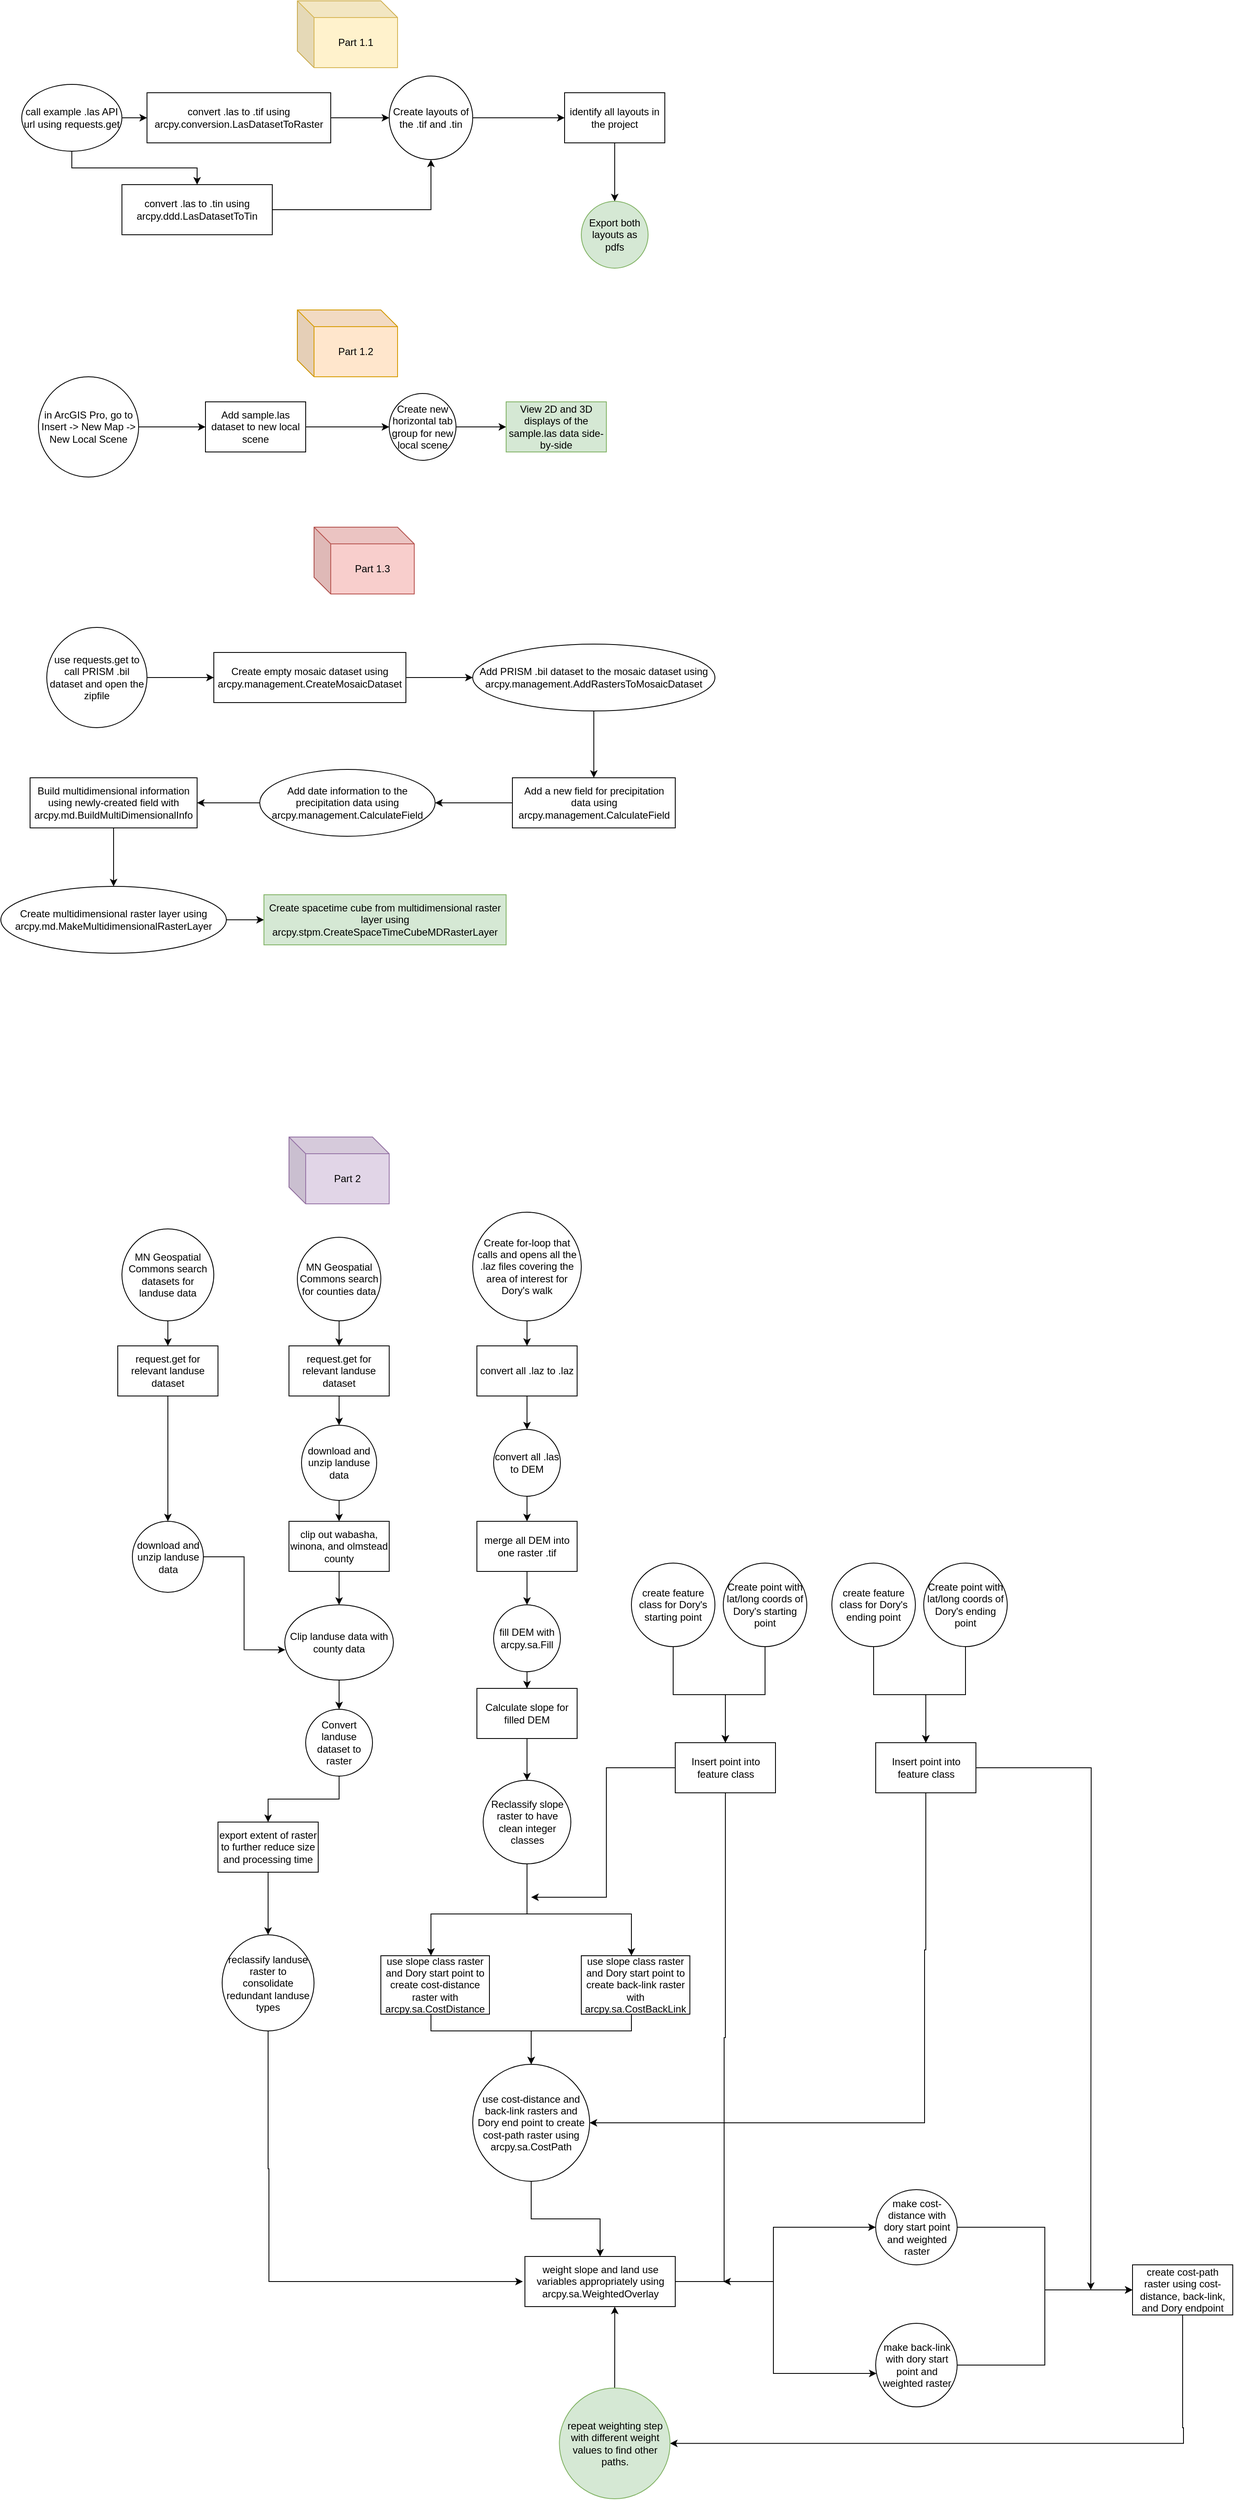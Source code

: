 <mxfile version="22.1.0" type="github" pages="2">
  <diagram name="Page-1" id="OQd8S_JE7XS42at6qyB3">
    <mxGraphModel dx="3696" dy="1620" grid="1" gridSize="10" guides="1" tooltips="1" connect="1" arrows="1" fold="1" page="1" pageScale="1" pageWidth="850" pageHeight="1100" math="0" shadow="0">
      <root>
        <mxCell id="0" />
        <mxCell id="1" parent="0" />
        <mxCell id="5CeKLcT-XpHNVdCLp_hz-1" value="Part 1.1" style="shape=cube;whiteSpace=wrap;html=1;boundedLbl=1;backgroundOutline=1;darkOpacity=0.05;darkOpacity2=0.1;fillColor=#fff2cc;strokeColor=#d6b656;" vertex="1" parent="1">
          <mxGeometry x="340" y="10" width="120" height="80" as="geometry" />
        </mxCell>
        <mxCell id="5CeKLcT-XpHNVdCLp_hz-4" value="" style="edgeStyle=orthogonalEdgeStyle;rounded=0;orthogonalLoop=1;jettySize=auto;html=1;" edge="1" parent="1" source="5CeKLcT-XpHNVdCLp_hz-2" target="5CeKLcT-XpHNVdCLp_hz-3">
          <mxGeometry relative="1" as="geometry" />
        </mxCell>
        <mxCell id="5CeKLcT-XpHNVdCLp_hz-6" value="" style="edgeStyle=orthogonalEdgeStyle;rounded=0;orthogonalLoop=1;jettySize=auto;html=1;" edge="1" parent="1" source="5CeKLcT-XpHNVdCLp_hz-2" target="5CeKLcT-XpHNVdCLp_hz-5">
          <mxGeometry relative="1" as="geometry" />
        </mxCell>
        <mxCell id="5CeKLcT-XpHNVdCLp_hz-2" value="call example .las API url using requests.get" style="ellipse;whiteSpace=wrap;html=1;" vertex="1" parent="1">
          <mxGeometry x="10" y="110" width="120" height="80" as="geometry" />
        </mxCell>
        <mxCell id="5CeKLcT-XpHNVdCLp_hz-8" value="" style="edgeStyle=orthogonalEdgeStyle;rounded=0;orthogonalLoop=1;jettySize=auto;html=1;" edge="1" parent="1" source="5CeKLcT-XpHNVdCLp_hz-3" target="5CeKLcT-XpHNVdCLp_hz-7">
          <mxGeometry relative="1" as="geometry" />
        </mxCell>
        <mxCell id="5CeKLcT-XpHNVdCLp_hz-3" value="convert .las to .tif using arcpy.conversion.LasDatasetToRaster" style="whiteSpace=wrap;html=1;" vertex="1" parent="1">
          <mxGeometry x="160" y="120" width="220" height="60" as="geometry" />
        </mxCell>
        <mxCell id="5CeKLcT-XpHNVdCLp_hz-10" value="" style="edgeStyle=orthogonalEdgeStyle;rounded=0;orthogonalLoop=1;jettySize=auto;html=1;entryX=0.5;entryY=1;entryDx=0;entryDy=0;" edge="1" parent="1" source="5CeKLcT-XpHNVdCLp_hz-5" target="5CeKLcT-XpHNVdCLp_hz-7">
          <mxGeometry relative="1" as="geometry" />
        </mxCell>
        <mxCell id="5CeKLcT-XpHNVdCLp_hz-5" value="convert .las to .tin using arcpy.ddd.LasDatasetToTin" style="whiteSpace=wrap;html=1;" vertex="1" parent="1">
          <mxGeometry x="130" y="230" width="180" height="60" as="geometry" />
        </mxCell>
        <mxCell id="5CeKLcT-XpHNVdCLp_hz-12" value="" style="edgeStyle=orthogonalEdgeStyle;rounded=0;orthogonalLoop=1;jettySize=auto;html=1;" edge="1" parent="1" source="5CeKLcT-XpHNVdCLp_hz-7" target="5CeKLcT-XpHNVdCLp_hz-11">
          <mxGeometry relative="1" as="geometry" />
        </mxCell>
        <mxCell id="5CeKLcT-XpHNVdCLp_hz-7" value="Create layouts of the .tif and .tin" style="ellipse;whiteSpace=wrap;html=1;" vertex="1" parent="1">
          <mxGeometry x="450" y="100" width="100" height="100" as="geometry" />
        </mxCell>
        <mxCell id="5CeKLcT-XpHNVdCLp_hz-14" value="" style="edgeStyle=orthogonalEdgeStyle;rounded=0;orthogonalLoop=1;jettySize=auto;html=1;" edge="1" parent="1" source="5CeKLcT-XpHNVdCLp_hz-11" target="5CeKLcT-XpHNVdCLp_hz-13">
          <mxGeometry relative="1" as="geometry" />
        </mxCell>
        <mxCell id="5CeKLcT-XpHNVdCLp_hz-11" value="identify all layouts in the project" style="whiteSpace=wrap;html=1;" vertex="1" parent="1">
          <mxGeometry x="660" y="120" width="120" height="60" as="geometry" />
        </mxCell>
        <mxCell id="5CeKLcT-XpHNVdCLp_hz-13" value="Export both layouts as pdfs" style="ellipse;whiteSpace=wrap;html=1;fillColor=#d5e8d4;strokeColor=#82b366;" vertex="1" parent="1">
          <mxGeometry x="680" y="250" width="80" height="80" as="geometry" />
        </mxCell>
        <mxCell id="5CeKLcT-XpHNVdCLp_hz-15" value="Part 1.2" style="shape=cube;whiteSpace=wrap;html=1;boundedLbl=1;backgroundOutline=1;darkOpacity=0.05;darkOpacity2=0.1;fillColor=#ffe6cc;strokeColor=#d79b00;" vertex="1" parent="1">
          <mxGeometry x="340" y="380" width="120" height="80" as="geometry" />
        </mxCell>
        <mxCell id="5CeKLcT-XpHNVdCLp_hz-18" value="" style="edgeStyle=orthogonalEdgeStyle;rounded=0;orthogonalLoop=1;jettySize=auto;html=1;" edge="1" parent="1" source="5CeKLcT-XpHNVdCLp_hz-16" target="5CeKLcT-XpHNVdCLp_hz-17">
          <mxGeometry relative="1" as="geometry" />
        </mxCell>
        <mxCell id="5CeKLcT-XpHNVdCLp_hz-16" value="in ArcGIS Pro, go to Insert -&amp;gt; New Map -&amp;gt; New Local Scene" style="ellipse;whiteSpace=wrap;html=1;aspect=fixed;" vertex="1" parent="1">
          <mxGeometry x="30" y="460" width="120" height="120" as="geometry" />
        </mxCell>
        <mxCell id="5CeKLcT-XpHNVdCLp_hz-20" value="" style="edgeStyle=orthogonalEdgeStyle;rounded=0;orthogonalLoop=1;jettySize=auto;html=1;" edge="1" parent="1" source="5CeKLcT-XpHNVdCLp_hz-17" target="5CeKLcT-XpHNVdCLp_hz-19">
          <mxGeometry relative="1" as="geometry" />
        </mxCell>
        <mxCell id="5CeKLcT-XpHNVdCLp_hz-17" value="Add sample.las dataset to new local scene" style="whiteSpace=wrap;html=1;" vertex="1" parent="1">
          <mxGeometry x="230" y="490" width="120" height="60" as="geometry" />
        </mxCell>
        <mxCell id="5CeKLcT-XpHNVdCLp_hz-22" value="" style="edgeStyle=orthogonalEdgeStyle;rounded=0;orthogonalLoop=1;jettySize=auto;html=1;" edge="1" parent="1" source="5CeKLcT-XpHNVdCLp_hz-19" target="5CeKLcT-XpHNVdCLp_hz-21">
          <mxGeometry relative="1" as="geometry" />
        </mxCell>
        <mxCell id="5CeKLcT-XpHNVdCLp_hz-19" value="Create new horizontal tab group for new local scene" style="ellipse;whiteSpace=wrap;html=1;" vertex="1" parent="1">
          <mxGeometry x="450" y="480" width="80" height="80" as="geometry" />
        </mxCell>
        <mxCell id="5CeKLcT-XpHNVdCLp_hz-21" value="View 2D and 3D displays of the sample.las data side-by-side" style="whiteSpace=wrap;html=1;fillColor=#d5e8d4;strokeColor=#82b366;" vertex="1" parent="1">
          <mxGeometry x="590" y="490" width="120" height="60" as="geometry" />
        </mxCell>
        <mxCell id="5CeKLcT-XpHNVdCLp_hz-23" value="Part 1.3" style="shape=cube;whiteSpace=wrap;html=1;boundedLbl=1;backgroundOutline=1;darkOpacity=0.05;darkOpacity2=0.1;fillColor=#f8cecc;strokeColor=#b85450;" vertex="1" parent="1">
          <mxGeometry x="360" y="640" width="120" height="80" as="geometry" />
        </mxCell>
        <mxCell id="5CeKLcT-XpHNVdCLp_hz-26" value="" style="edgeStyle=orthogonalEdgeStyle;rounded=0;orthogonalLoop=1;jettySize=auto;html=1;" edge="1" parent="1" source="5CeKLcT-XpHNVdCLp_hz-24" target="5CeKLcT-XpHNVdCLp_hz-25">
          <mxGeometry relative="1" as="geometry" />
        </mxCell>
        <mxCell id="5CeKLcT-XpHNVdCLp_hz-24" value="use requests.get to call PRISM .bil dataset and open the zipfile" style="ellipse;whiteSpace=wrap;html=1;aspect=fixed;" vertex="1" parent="1">
          <mxGeometry x="40" y="760" width="120" height="120" as="geometry" />
        </mxCell>
        <mxCell id="5CeKLcT-XpHNVdCLp_hz-28" value="" style="edgeStyle=orthogonalEdgeStyle;rounded=0;orthogonalLoop=1;jettySize=auto;html=1;" edge="1" parent="1" source="5CeKLcT-XpHNVdCLp_hz-25" target="5CeKLcT-XpHNVdCLp_hz-27">
          <mxGeometry relative="1" as="geometry" />
        </mxCell>
        <mxCell id="5CeKLcT-XpHNVdCLp_hz-25" value="Create empty mosaic dataset using arcpy.management.CreateMosaicDataset" style="whiteSpace=wrap;html=1;" vertex="1" parent="1">
          <mxGeometry x="240" y="790" width="230" height="60" as="geometry" />
        </mxCell>
        <mxCell id="5CeKLcT-XpHNVdCLp_hz-30" value="" style="edgeStyle=orthogonalEdgeStyle;rounded=0;orthogonalLoop=1;jettySize=auto;html=1;" edge="1" parent="1" source="5CeKLcT-XpHNVdCLp_hz-27">
          <mxGeometry relative="1" as="geometry">
            <mxPoint x="695" y="940" as="targetPoint" />
          </mxGeometry>
        </mxCell>
        <mxCell id="5CeKLcT-XpHNVdCLp_hz-27" value="Add PRISM .bil dataset to the mosaic dataset using arcpy.management.AddRastersToMosaicDataset" style="ellipse;whiteSpace=wrap;html=1;" vertex="1" parent="1">
          <mxGeometry x="550" y="780" width="290" height="80" as="geometry" />
        </mxCell>
        <mxCell id="5CeKLcT-XpHNVdCLp_hz-33" value="" style="edgeStyle=orthogonalEdgeStyle;rounded=0;orthogonalLoop=1;jettySize=auto;html=1;" edge="1" parent="1" source="5CeKLcT-XpHNVdCLp_hz-31" target="5CeKLcT-XpHNVdCLp_hz-32">
          <mxGeometry relative="1" as="geometry" />
        </mxCell>
        <mxCell id="5CeKLcT-XpHNVdCLp_hz-31" value="Add a new field for precipitation data using arcpy.management.CalculateField" style="rounded=0;whiteSpace=wrap;html=1;" vertex="1" parent="1">
          <mxGeometry x="597.5" y="940" width="195" height="60" as="geometry" />
        </mxCell>
        <mxCell id="5CeKLcT-XpHNVdCLp_hz-35" value="" style="edgeStyle=orthogonalEdgeStyle;rounded=0;orthogonalLoop=1;jettySize=auto;html=1;" edge="1" parent="1" source="5CeKLcT-XpHNVdCLp_hz-32" target="5CeKLcT-XpHNVdCLp_hz-34">
          <mxGeometry relative="1" as="geometry" />
        </mxCell>
        <mxCell id="5CeKLcT-XpHNVdCLp_hz-32" value="Add date information to the precipitation data using arcpy.management.CalculateField" style="ellipse;whiteSpace=wrap;html=1;rounded=0;" vertex="1" parent="1">
          <mxGeometry x="295" y="930" width="210" height="80" as="geometry" />
        </mxCell>
        <mxCell id="5CeKLcT-XpHNVdCLp_hz-37" value="" style="edgeStyle=orthogonalEdgeStyle;rounded=0;orthogonalLoop=1;jettySize=auto;html=1;" edge="1" parent="1" source="5CeKLcT-XpHNVdCLp_hz-34" target="5CeKLcT-XpHNVdCLp_hz-36">
          <mxGeometry relative="1" as="geometry" />
        </mxCell>
        <mxCell id="5CeKLcT-XpHNVdCLp_hz-34" value="Build multidimensional information using newly-created field with arcpy.md.BuildMultiDimensionalInfo" style="whiteSpace=wrap;html=1;rounded=0;" vertex="1" parent="1">
          <mxGeometry x="20" y="940" width="200" height="60" as="geometry" />
        </mxCell>
        <mxCell id="5CeKLcT-XpHNVdCLp_hz-39" value="" style="edgeStyle=orthogonalEdgeStyle;rounded=0;orthogonalLoop=1;jettySize=auto;html=1;" edge="1" parent="1" source="5CeKLcT-XpHNVdCLp_hz-36" target="5CeKLcT-XpHNVdCLp_hz-38">
          <mxGeometry relative="1" as="geometry" />
        </mxCell>
        <mxCell id="5CeKLcT-XpHNVdCLp_hz-36" value="Create multidimensional raster layer using arcpy.md.MakeMultidimensionalRasterLayer" style="ellipse;whiteSpace=wrap;html=1;rounded=0;" vertex="1" parent="1">
          <mxGeometry x="-15" y="1070" width="270" height="80" as="geometry" />
        </mxCell>
        <mxCell id="5CeKLcT-XpHNVdCLp_hz-38" value="Create spacetime cube from multidimensional raster layer using arcpy.stpm.CreateSpaceTimeCubeMDRasterLayer" style="whiteSpace=wrap;html=1;rounded=0;fillColor=#d5e8d4;strokeColor=#82b366;" vertex="1" parent="1">
          <mxGeometry x="300" y="1080" width="290" height="60" as="geometry" />
        </mxCell>
        <mxCell id="5CeKLcT-XpHNVdCLp_hz-40" value="Part 2" style="shape=cube;whiteSpace=wrap;html=1;boundedLbl=1;backgroundOutline=1;darkOpacity=0.05;darkOpacity2=0.1;fillColor=#e1d5e7;strokeColor=#9673a6;" vertex="1" parent="1">
          <mxGeometry x="330" y="1370" width="120" height="80" as="geometry" />
        </mxCell>
        <mxCell id="5CeKLcT-XpHNVdCLp_hz-43" value="" style="edgeStyle=orthogonalEdgeStyle;rounded=0;orthogonalLoop=1;jettySize=auto;html=1;" edge="1" parent="1" source="5CeKLcT-XpHNVdCLp_hz-41" target="5CeKLcT-XpHNVdCLp_hz-42">
          <mxGeometry relative="1" as="geometry" />
        </mxCell>
        <mxCell id="5CeKLcT-XpHNVdCLp_hz-41" value="MN Geospatial Commons search datasets for landuse data" style="ellipse;whiteSpace=wrap;html=1;aspect=fixed;" vertex="1" parent="1">
          <mxGeometry x="130" y="1480" width="110" height="110" as="geometry" />
        </mxCell>
        <mxCell id="5CeKLcT-XpHNVdCLp_hz-45" value="" style="edgeStyle=orthogonalEdgeStyle;rounded=0;orthogonalLoop=1;jettySize=auto;html=1;" edge="1" parent="1" source="5CeKLcT-XpHNVdCLp_hz-42" target="5CeKLcT-XpHNVdCLp_hz-44">
          <mxGeometry relative="1" as="geometry" />
        </mxCell>
        <mxCell id="5CeKLcT-XpHNVdCLp_hz-42" value="request.get for relevant landuse dataset" style="whiteSpace=wrap;html=1;" vertex="1" parent="1">
          <mxGeometry x="125" y="1620" width="120" height="60" as="geometry" />
        </mxCell>
        <mxCell id="5CeKLcT-XpHNVdCLp_hz-44" value="download and unzip landuse data" style="ellipse;whiteSpace=wrap;html=1;" vertex="1" parent="1">
          <mxGeometry x="142.5" y="1830" width="85" height="85" as="geometry" />
        </mxCell>
        <mxCell id="5CeKLcT-XpHNVdCLp_hz-48" value="" style="edgeStyle=orthogonalEdgeStyle;rounded=0;orthogonalLoop=1;jettySize=auto;html=1;" edge="1" parent="1" source="5CeKLcT-XpHNVdCLp_hz-46" target="5CeKLcT-XpHNVdCLp_hz-47">
          <mxGeometry relative="1" as="geometry" />
        </mxCell>
        <mxCell id="5CeKLcT-XpHNVdCLp_hz-46" value="MN Geospatial Commons search for counties data" style="ellipse;whiteSpace=wrap;html=1;aspect=fixed;" vertex="1" parent="1">
          <mxGeometry x="340" y="1490" width="100" height="100" as="geometry" />
        </mxCell>
        <mxCell id="5CeKLcT-XpHNVdCLp_hz-50" value="" style="edgeStyle=orthogonalEdgeStyle;rounded=0;orthogonalLoop=1;jettySize=auto;html=1;" edge="1" parent="1" source="5CeKLcT-XpHNVdCLp_hz-47" target="5CeKLcT-XpHNVdCLp_hz-49">
          <mxGeometry relative="1" as="geometry" />
        </mxCell>
        <mxCell id="5CeKLcT-XpHNVdCLp_hz-47" value="request.get for relevant landuse dataset" style="whiteSpace=wrap;html=1;" vertex="1" parent="1">
          <mxGeometry x="330" y="1620" width="120" height="60" as="geometry" />
        </mxCell>
        <mxCell id="5CeKLcT-XpHNVdCLp_hz-52" value="" style="edgeStyle=orthogonalEdgeStyle;rounded=0;orthogonalLoop=1;jettySize=auto;html=1;" edge="1" parent="1" source="5CeKLcT-XpHNVdCLp_hz-49" target="5CeKLcT-XpHNVdCLp_hz-51">
          <mxGeometry relative="1" as="geometry" />
        </mxCell>
        <mxCell id="5CeKLcT-XpHNVdCLp_hz-49" value="download and unzip landuse data" style="ellipse;whiteSpace=wrap;html=1;" vertex="1" parent="1">
          <mxGeometry x="345" y="1715" width="90" height="90" as="geometry" />
        </mxCell>
        <mxCell id="5CeKLcT-XpHNVdCLp_hz-56" value="" style="edgeStyle=orthogonalEdgeStyle;rounded=0;orthogonalLoop=1;jettySize=auto;html=1;" edge="1" parent="1" source="5CeKLcT-XpHNVdCLp_hz-51" target="5CeKLcT-XpHNVdCLp_hz-55">
          <mxGeometry relative="1" as="geometry" />
        </mxCell>
        <mxCell id="5CeKLcT-XpHNVdCLp_hz-51" value="clip out wabasha, winona, and olmstead county" style="whiteSpace=wrap;html=1;" vertex="1" parent="1">
          <mxGeometry x="330" y="1830" width="120" height="60" as="geometry" />
        </mxCell>
        <mxCell id="5CeKLcT-XpHNVdCLp_hz-99" value="" style="edgeStyle=orthogonalEdgeStyle;rounded=0;orthogonalLoop=1;jettySize=auto;html=1;" edge="1" parent="1" source="5CeKLcT-XpHNVdCLp_hz-55" target="5CeKLcT-XpHNVdCLp_hz-98">
          <mxGeometry relative="1" as="geometry" />
        </mxCell>
        <mxCell id="5CeKLcT-XpHNVdCLp_hz-55" value="Clip landuse data with county data" style="ellipse;whiteSpace=wrap;html=1;" vertex="1" parent="1">
          <mxGeometry x="325" y="1930" width="130" height="90" as="geometry" />
        </mxCell>
        <mxCell id="5CeKLcT-XpHNVdCLp_hz-57" style="edgeStyle=orthogonalEdgeStyle;rounded=0;orthogonalLoop=1;jettySize=auto;html=1;entryX=0.005;entryY=0.598;entryDx=0;entryDy=0;entryPerimeter=0;" edge="1" parent="1" source="5CeKLcT-XpHNVdCLp_hz-44" target="5CeKLcT-XpHNVdCLp_hz-55">
          <mxGeometry relative="1" as="geometry" />
        </mxCell>
        <mxCell id="5CeKLcT-XpHNVdCLp_hz-60" value="" style="edgeStyle=orthogonalEdgeStyle;rounded=0;orthogonalLoop=1;jettySize=auto;html=1;" edge="1" parent="1" source="5CeKLcT-XpHNVdCLp_hz-58" target="5CeKLcT-XpHNVdCLp_hz-59">
          <mxGeometry relative="1" as="geometry" />
        </mxCell>
        <mxCell id="5CeKLcT-XpHNVdCLp_hz-58" value="Create for-loop that calls and opens all the .laz files covering the area of interest for Dory&#39;s walk" style="ellipse;whiteSpace=wrap;html=1;aspect=fixed;" vertex="1" parent="1">
          <mxGeometry x="550" y="1460" width="130" height="130" as="geometry" />
        </mxCell>
        <mxCell id="5CeKLcT-XpHNVdCLp_hz-62" value="" style="edgeStyle=orthogonalEdgeStyle;rounded=0;orthogonalLoop=1;jettySize=auto;html=1;" edge="1" parent="1" source="5CeKLcT-XpHNVdCLp_hz-59" target="5CeKLcT-XpHNVdCLp_hz-61">
          <mxGeometry relative="1" as="geometry" />
        </mxCell>
        <mxCell id="5CeKLcT-XpHNVdCLp_hz-59" value="convert all .laz to .laz" style="whiteSpace=wrap;html=1;" vertex="1" parent="1">
          <mxGeometry x="555" y="1620" width="120" height="60" as="geometry" />
        </mxCell>
        <mxCell id="5CeKLcT-XpHNVdCLp_hz-64" value="" style="edgeStyle=orthogonalEdgeStyle;rounded=0;orthogonalLoop=1;jettySize=auto;html=1;" edge="1" parent="1" source="5CeKLcT-XpHNVdCLp_hz-61" target="5CeKLcT-XpHNVdCLp_hz-63">
          <mxGeometry relative="1" as="geometry" />
        </mxCell>
        <mxCell id="5CeKLcT-XpHNVdCLp_hz-61" value="convert all .las to DEM" style="ellipse;whiteSpace=wrap;html=1;" vertex="1" parent="1">
          <mxGeometry x="575" y="1720" width="80" height="80" as="geometry" />
        </mxCell>
        <mxCell id="5CeKLcT-XpHNVdCLp_hz-77" value="" style="edgeStyle=orthogonalEdgeStyle;rounded=0;orthogonalLoop=1;jettySize=auto;html=1;" edge="1" parent="1" source="5CeKLcT-XpHNVdCLp_hz-63" target="5CeKLcT-XpHNVdCLp_hz-76">
          <mxGeometry relative="1" as="geometry" />
        </mxCell>
        <mxCell id="5CeKLcT-XpHNVdCLp_hz-63" value="merge all DEM into one raster .tif" style="whiteSpace=wrap;html=1;" vertex="1" parent="1">
          <mxGeometry x="555" y="1830" width="120" height="60" as="geometry" />
        </mxCell>
        <mxCell id="5CeKLcT-XpHNVdCLp_hz-70" value="" style="edgeStyle=orthogonalEdgeStyle;rounded=0;orthogonalLoop=1;jettySize=auto;html=1;" edge="1" parent="1" source="5CeKLcT-XpHNVdCLp_hz-65" target="5CeKLcT-XpHNVdCLp_hz-68">
          <mxGeometry relative="1" as="geometry" />
        </mxCell>
        <mxCell id="5CeKLcT-XpHNVdCLp_hz-65" value="create feature class for Dory&#39;s starting point" style="ellipse;whiteSpace=wrap;html=1;aspect=fixed;" vertex="1" parent="1">
          <mxGeometry x="740" y="1880" width="100" height="100" as="geometry" />
        </mxCell>
        <mxCell id="5CeKLcT-XpHNVdCLp_hz-69" value="" style="edgeStyle=orthogonalEdgeStyle;rounded=0;orthogonalLoop=1;jettySize=auto;html=1;" edge="1" parent="1" source="5CeKLcT-XpHNVdCLp_hz-66" target="5CeKLcT-XpHNVdCLp_hz-68">
          <mxGeometry relative="1" as="geometry" />
        </mxCell>
        <mxCell id="5CeKLcT-XpHNVdCLp_hz-66" value="Create point with lat/long coords of Dory&#39;s starting point" style="ellipse;whiteSpace=wrap;html=1;aspect=fixed;" vertex="1" parent="1">
          <mxGeometry x="850" y="1880" width="100" height="100" as="geometry" />
        </mxCell>
        <mxCell id="5CeKLcT-XpHNVdCLp_hz-91" value="" style="edgeStyle=orthogonalEdgeStyle;rounded=0;orthogonalLoop=1;jettySize=auto;html=1;" edge="1" parent="1" source="5CeKLcT-XpHNVdCLp_hz-68">
          <mxGeometry relative="1" as="geometry">
            <mxPoint x="620" y="2280" as="targetPoint" />
            <Array as="points">
              <mxPoint x="710" y="2125" />
            </Array>
          </mxGeometry>
        </mxCell>
        <mxCell id="5CeKLcT-XpHNVdCLp_hz-109" value="" style="edgeStyle=orthogonalEdgeStyle;rounded=0;orthogonalLoop=1;jettySize=auto;html=1;" edge="1" parent="1" source="5CeKLcT-XpHNVdCLp_hz-68">
          <mxGeometry relative="1" as="geometry">
            <mxPoint x="850" y="2740" as="targetPoint" />
            <Array as="points">
              <mxPoint x="853" y="2448" />
              <mxPoint x="851" y="2740" />
            </Array>
          </mxGeometry>
        </mxCell>
        <mxCell id="5CeKLcT-XpHNVdCLp_hz-68" value="Insert point into feature class" style="rounded=0;whiteSpace=wrap;html=1;" vertex="1" parent="1">
          <mxGeometry x="792.5" y="2095" width="120" height="60" as="geometry" />
        </mxCell>
        <mxCell id="5CeKLcT-XpHNVdCLp_hz-71" value="" style="edgeStyle=orthogonalEdgeStyle;rounded=0;orthogonalLoop=1;jettySize=auto;html=1;" edge="1" source="5CeKLcT-XpHNVdCLp_hz-72" target="5CeKLcT-XpHNVdCLp_hz-75" parent="1">
          <mxGeometry relative="1" as="geometry" />
        </mxCell>
        <mxCell id="5CeKLcT-XpHNVdCLp_hz-72" value="create feature class for Dory&#39;s ending point" style="ellipse;whiteSpace=wrap;html=1;aspect=fixed;" vertex="1" parent="1">
          <mxGeometry x="980" y="1880" width="100" height="100" as="geometry" />
        </mxCell>
        <mxCell id="5CeKLcT-XpHNVdCLp_hz-73" value="" style="edgeStyle=orthogonalEdgeStyle;rounded=0;orthogonalLoop=1;jettySize=auto;html=1;" edge="1" source="5CeKLcT-XpHNVdCLp_hz-74" target="5CeKLcT-XpHNVdCLp_hz-75" parent="1">
          <mxGeometry relative="1" as="geometry" />
        </mxCell>
        <mxCell id="5CeKLcT-XpHNVdCLp_hz-74" value="Create point with lat/long coords of Dory&#39;s ending point" style="ellipse;whiteSpace=wrap;html=1;aspect=fixed;" vertex="1" parent="1">
          <mxGeometry x="1090" y="1880" width="100" height="100" as="geometry" />
        </mxCell>
        <mxCell id="5CeKLcT-XpHNVdCLp_hz-93" value="" style="edgeStyle=orthogonalEdgeStyle;rounded=0;orthogonalLoop=1;jettySize=auto;html=1;entryX=1;entryY=0.5;entryDx=0;entryDy=0;" edge="1" parent="1" source="5CeKLcT-XpHNVdCLp_hz-75" target="5CeKLcT-XpHNVdCLp_hz-86">
          <mxGeometry relative="1" as="geometry">
            <mxPoint x="1090" y="2530" as="targetPoint" />
            <Array as="points">
              <mxPoint x="1093" y="2343" />
              <mxPoint x="1091" y="2550" />
            </Array>
          </mxGeometry>
        </mxCell>
        <mxCell id="5CeKLcT-XpHNVdCLp_hz-117" value="" style="edgeStyle=orthogonalEdgeStyle;rounded=0;orthogonalLoop=1;jettySize=auto;html=1;" edge="1" parent="1" source="5CeKLcT-XpHNVdCLp_hz-75">
          <mxGeometry relative="1" as="geometry">
            <mxPoint x="1290" y="2750" as="targetPoint" />
          </mxGeometry>
        </mxCell>
        <mxCell id="5CeKLcT-XpHNVdCLp_hz-75" value="Insert point into feature class" style="rounded=0;whiteSpace=wrap;html=1;" vertex="1" parent="1">
          <mxGeometry x="1032.5" y="2095" width="120" height="60" as="geometry" />
        </mxCell>
        <mxCell id="5CeKLcT-XpHNVdCLp_hz-79" value="" style="edgeStyle=orthogonalEdgeStyle;rounded=0;orthogonalLoop=1;jettySize=auto;html=1;" edge="1" parent="1" source="5CeKLcT-XpHNVdCLp_hz-76" target="5CeKLcT-XpHNVdCLp_hz-78">
          <mxGeometry relative="1" as="geometry" />
        </mxCell>
        <mxCell id="5CeKLcT-XpHNVdCLp_hz-76" value="fill DEM with arcpy.sa.Fill" style="ellipse;whiteSpace=wrap;html=1;" vertex="1" parent="1">
          <mxGeometry x="575" y="1930" width="80" height="80" as="geometry" />
        </mxCell>
        <mxCell id="5CeKLcT-XpHNVdCLp_hz-81" value="" style="edgeStyle=orthogonalEdgeStyle;rounded=0;orthogonalLoop=1;jettySize=auto;html=1;" edge="1" parent="1" source="5CeKLcT-XpHNVdCLp_hz-78" target="5CeKLcT-XpHNVdCLp_hz-80">
          <mxGeometry relative="1" as="geometry" />
        </mxCell>
        <mxCell id="5CeKLcT-XpHNVdCLp_hz-78" value="Calculate slope for filled DEM" style="whiteSpace=wrap;html=1;" vertex="1" parent="1">
          <mxGeometry x="555" y="2030" width="120" height="60" as="geometry" />
        </mxCell>
        <mxCell id="5CeKLcT-XpHNVdCLp_hz-83" value="" style="edgeStyle=orthogonalEdgeStyle;rounded=0;orthogonalLoop=1;jettySize=auto;html=1;exitX=0.5;exitY=1;exitDx=0;exitDy=0;" edge="1" parent="1" source="5CeKLcT-XpHNVdCLp_hz-80" target="5CeKLcT-XpHNVdCLp_hz-82">
          <mxGeometry relative="1" as="geometry">
            <Array as="points">
              <mxPoint x="615" y="2300" />
              <mxPoint x="500" y="2300" />
            </Array>
          </mxGeometry>
        </mxCell>
        <mxCell id="5CeKLcT-XpHNVdCLp_hz-85" value="" style="edgeStyle=orthogonalEdgeStyle;rounded=0;orthogonalLoop=1;jettySize=auto;html=1;exitX=0.5;exitY=1;exitDx=0;exitDy=0;" edge="1" parent="1" source="5CeKLcT-XpHNVdCLp_hz-80" target="5CeKLcT-XpHNVdCLp_hz-84">
          <mxGeometry relative="1" as="geometry">
            <mxPoint x="615" y="2290" as="sourcePoint" />
            <Array as="points">
              <mxPoint x="615" y="2300" />
              <mxPoint x="740" y="2300" />
            </Array>
          </mxGeometry>
        </mxCell>
        <mxCell id="5CeKLcT-XpHNVdCLp_hz-80" value="Reclassify slope raster to have clean integer classes" style="ellipse;whiteSpace=wrap;html=1;" vertex="1" parent="1">
          <mxGeometry x="562.5" y="2140" width="105" height="100" as="geometry" />
        </mxCell>
        <mxCell id="5CeKLcT-XpHNVdCLp_hz-87" value="" style="edgeStyle=orthogonalEdgeStyle;rounded=0;orthogonalLoop=1;jettySize=auto;html=1;" edge="1" parent="1" source="5CeKLcT-XpHNVdCLp_hz-82" target="5CeKLcT-XpHNVdCLp_hz-86">
          <mxGeometry relative="1" as="geometry">
            <Array as="points">
              <mxPoint x="500" y="2440" />
              <mxPoint x="620" y="2440" />
            </Array>
          </mxGeometry>
        </mxCell>
        <mxCell id="5CeKLcT-XpHNVdCLp_hz-82" value="use slope class raster and Dory start point to create cost-distance raster with arcpy.sa.CostDistance" style="whiteSpace=wrap;html=1;" vertex="1" parent="1">
          <mxGeometry x="440" y="2350" width="130" height="70" as="geometry" />
        </mxCell>
        <mxCell id="5CeKLcT-XpHNVdCLp_hz-89" value="" style="edgeStyle=orthogonalEdgeStyle;rounded=0;orthogonalLoop=1;jettySize=auto;html=1;exitX=0.5;exitY=1;exitDx=0;exitDy=0;" edge="1" parent="1" source="5CeKLcT-XpHNVdCLp_hz-84">
          <mxGeometry relative="1" as="geometry">
            <mxPoint x="750" y="2430" as="sourcePoint" />
            <mxPoint x="620" y="2480" as="targetPoint" />
            <Array as="points">
              <mxPoint x="740" y="2440" />
              <mxPoint x="620" y="2440" />
            </Array>
          </mxGeometry>
        </mxCell>
        <mxCell id="5CeKLcT-XpHNVdCLp_hz-84" value="use slope class raster and Dory start point to create back-link raster with arcpy.sa.CostBackLink" style="whiteSpace=wrap;html=1;" vertex="1" parent="1">
          <mxGeometry x="680" y="2350" width="130" height="70" as="geometry" />
        </mxCell>
        <mxCell id="5CeKLcT-XpHNVdCLp_hz-102" value="" style="edgeStyle=orthogonalEdgeStyle;rounded=0;orthogonalLoop=1;jettySize=auto;html=1;" edge="1" parent="1" source="5CeKLcT-XpHNVdCLp_hz-86" target="5CeKLcT-XpHNVdCLp_hz-101">
          <mxGeometry relative="1" as="geometry" />
        </mxCell>
        <mxCell id="5CeKLcT-XpHNVdCLp_hz-86" value="use cost-distance and back-link rasters and Dory end point to create cost-path raster using arcpy.sa.CostPath" style="ellipse;whiteSpace=wrap;html=1;" vertex="1" parent="1">
          <mxGeometry x="550" y="2480" width="140" height="140" as="geometry" />
        </mxCell>
        <mxCell id="5CeKLcT-XpHNVdCLp_hz-97" value="" style="edgeStyle=orthogonalEdgeStyle;rounded=0;orthogonalLoop=1;jettySize=auto;html=1;" edge="1" parent="1" source="5CeKLcT-XpHNVdCLp_hz-94" target="5CeKLcT-XpHNVdCLp_hz-96">
          <mxGeometry relative="1" as="geometry" />
        </mxCell>
        <mxCell id="5CeKLcT-XpHNVdCLp_hz-94" value="export extent of raster to further reduce size and processing time" style="whiteSpace=wrap;html=1;" vertex="1" parent="1">
          <mxGeometry x="245" y="2190" width="120" height="60" as="geometry" />
        </mxCell>
        <mxCell id="5CeKLcT-XpHNVdCLp_hz-111" value="" style="edgeStyle=orthogonalEdgeStyle;rounded=0;orthogonalLoop=1;jettySize=auto;html=1;" edge="1" parent="1" source="5CeKLcT-XpHNVdCLp_hz-96">
          <mxGeometry relative="1" as="geometry">
            <mxPoint x="610" y="2740" as="targetPoint" />
            <Array as="points">
              <mxPoint x="305" y="2605" />
              <mxPoint x="306" y="2770" />
            </Array>
          </mxGeometry>
        </mxCell>
        <mxCell id="5CeKLcT-XpHNVdCLp_hz-96" value="reclassify landuse raster to consolidate redundant landuse types" style="ellipse;whiteSpace=wrap;html=1;" vertex="1" parent="1">
          <mxGeometry x="250" y="2325" width="110" height="115" as="geometry" />
        </mxCell>
        <mxCell id="5CeKLcT-XpHNVdCLp_hz-100" value="" style="edgeStyle=orthogonalEdgeStyle;rounded=0;orthogonalLoop=1;jettySize=auto;html=1;" edge="1" parent="1" source="5CeKLcT-XpHNVdCLp_hz-98" target="5CeKLcT-XpHNVdCLp_hz-94">
          <mxGeometry relative="1" as="geometry" />
        </mxCell>
        <mxCell id="5CeKLcT-XpHNVdCLp_hz-98" value="Convert landuse dataset to raster" style="ellipse;whiteSpace=wrap;html=1;" vertex="1" parent="1">
          <mxGeometry x="350" y="2055" width="80" height="80" as="geometry" />
        </mxCell>
        <mxCell id="5CeKLcT-XpHNVdCLp_hz-104" value="" style="edgeStyle=orthogonalEdgeStyle;rounded=0;orthogonalLoop=1;jettySize=auto;html=1;" edge="1" parent="1" source="5CeKLcT-XpHNVdCLp_hz-101" target="5CeKLcT-XpHNVdCLp_hz-103">
          <mxGeometry relative="1" as="geometry">
            <Array as="points">
              <mxPoint x="910" y="2740" />
              <mxPoint x="910" y="2675" />
            </Array>
          </mxGeometry>
        </mxCell>
        <mxCell id="5CeKLcT-XpHNVdCLp_hz-107" value="" style="edgeStyle=orthogonalEdgeStyle;rounded=0;orthogonalLoop=1;jettySize=auto;html=1;" edge="1" parent="1" source="5CeKLcT-XpHNVdCLp_hz-101" target="5CeKLcT-XpHNVdCLp_hz-106">
          <mxGeometry relative="1" as="geometry">
            <Array as="points">
              <mxPoint x="910" y="2740" />
              <mxPoint x="910" y="2850" />
            </Array>
          </mxGeometry>
        </mxCell>
        <mxCell id="5CeKLcT-XpHNVdCLp_hz-101" value="weight slope and land use variables appropriately using arcpy.sa.WeightedOverlay" style="whiteSpace=wrap;html=1;" vertex="1" parent="1">
          <mxGeometry x="612.5" y="2710" width="180" height="60" as="geometry" />
        </mxCell>
        <mxCell id="5CeKLcT-XpHNVdCLp_hz-113" value="" style="edgeStyle=orthogonalEdgeStyle;rounded=0;orthogonalLoop=1;jettySize=auto;html=1;" edge="1" parent="1" source="5CeKLcT-XpHNVdCLp_hz-103" target="5CeKLcT-XpHNVdCLp_hz-112">
          <mxGeometry relative="1" as="geometry" />
        </mxCell>
        <mxCell id="5CeKLcT-XpHNVdCLp_hz-103" value="make cost-distance with dory start point and weighted raster" style="ellipse;whiteSpace=wrap;html=1;" vertex="1" parent="1">
          <mxGeometry x="1032.5" y="2630" width="97.5" height="90" as="geometry" />
        </mxCell>
        <mxCell id="5CeKLcT-XpHNVdCLp_hz-115" value="" style="edgeStyle=orthogonalEdgeStyle;rounded=0;orthogonalLoop=1;jettySize=auto;html=1;entryX=0;entryY=0.5;entryDx=0;entryDy=0;" edge="1" parent="1" source="5CeKLcT-XpHNVdCLp_hz-106" target="5CeKLcT-XpHNVdCLp_hz-112">
          <mxGeometry relative="1" as="geometry">
            <mxPoint x="1210" y="2840" as="targetPoint" />
          </mxGeometry>
        </mxCell>
        <mxCell id="5CeKLcT-XpHNVdCLp_hz-106" value="make back-link with dory start point and weighted raster" style="ellipse;whiteSpace=wrap;html=1;" vertex="1" parent="1">
          <mxGeometry x="1032.5" y="2790" width="97.5" height="100" as="geometry" />
        </mxCell>
        <mxCell id="5CeKLcT-XpHNVdCLp_hz-119" value="" style="edgeStyle=orthogonalEdgeStyle;rounded=0;orthogonalLoop=1;jettySize=auto;html=1;" edge="1" parent="1" source="5CeKLcT-XpHNVdCLp_hz-112" target="5CeKLcT-XpHNVdCLp_hz-120">
          <mxGeometry relative="1" as="geometry">
            <mxPoint x="760" y="2990" as="targetPoint" />
            <Array as="points">
              <mxPoint x="1400" y="2915" />
              <mxPoint x="1401" y="3050" />
            </Array>
          </mxGeometry>
        </mxCell>
        <mxCell id="5CeKLcT-XpHNVdCLp_hz-112" value="create cost-path raster using cost-distance, back-link, and Dory endpoint" style="whiteSpace=wrap;html=1;" vertex="1" parent="1">
          <mxGeometry x="1340" y="2720" width="120" height="60" as="geometry" />
        </mxCell>
        <mxCell id="5CeKLcT-XpHNVdCLp_hz-121" value="" style="edgeStyle=orthogonalEdgeStyle;rounded=0;orthogonalLoop=1;jettySize=auto;html=1;" edge="1" parent="1" source="5CeKLcT-XpHNVdCLp_hz-120" target="5CeKLcT-XpHNVdCLp_hz-101">
          <mxGeometry relative="1" as="geometry">
            <Array as="points">
              <mxPoint x="720" y="2800" />
              <mxPoint x="720" y="2800" />
            </Array>
          </mxGeometry>
        </mxCell>
        <mxCell id="5CeKLcT-XpHNVdCLp_hz-120" value="repeat weighting step with different weight values to find other paths." style="ellipse;whiteSpace=wrap;html=1;aspect=fixed;fillColor=#d5e8d4;strokeColor=#82b366;" vertex="1" parent="1">
          <mxGeometry x="653.75" y="2867.5" width="132.5" height="132.5" as="geometry" />
        </mxCell>
      </root>
    </mxGraphModel>
  </diagram>
  <diagram id="MLhKLxmvBqArnHbpgKhF" name="Page-2">
    <mxGraphModel dx="996" dy="567" grid="1" gridSize="10" guides="1" tooltips="1" connect="1" arrows="1" fold="1" page="1" pageScale="1" pageWidth="850" pageHeight="1100" math="0" shadow="0">
      <root>
        <mxCell id="0" />
        <mxCell id="1" parent="0" />
      </root>
    </mxGraphModel>
  </diagram>
</mxfile>
